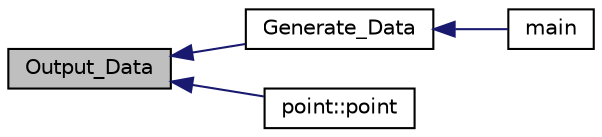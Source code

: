 digraph "Output_Data"
{
  edge [fontname="Helvetica",fontsize="10",labelfontname="Helvetica",labelfontsize="10"];
  node [fontname="Helvetica",fontsize="10",shape=record];
  rankdir="LR";
  Node96 [label="Output_Data",height=0.2,width=0.4,color="black", fillcolor="grey75", style="filled", fontcolor="black"];
  Node96 -> Node97 [dir="back",color="midnightblue",fontsize="10",style="solid",fontname="Helvetica"];
  Node97 [label="Generate_Data",height=0.2,width=0.4,color="black", fillcolor="white", style="filled",URL="$_data___generator_8h.html#a8f082dd9626b5a1fb97fba5a6c236fb1"];
  Node97 -> Node98 [dir="back",color="midnightblue",fontsize="10",style="solid",fontname="Helvetica"];
  Node98 [label="main",height=0.2,width=0.4,color="black", fillcolor="white", style="filled",URL="$_data___generator_8cpp.html#a0ddf1224851353fc92bfbff6f499fa97"];
  Node96 -> Node99 [dir="back",color="midnightblue",fontsize="10",style="solid",fontname="Helvetica"];
  Node99 [label="point::point",height=0.2,width=0.4,color="black", fillcolor="white", style="filled",URL="$classpoint.html#a35a81eb47d874ab0ad36577aad5fc464"];
}
